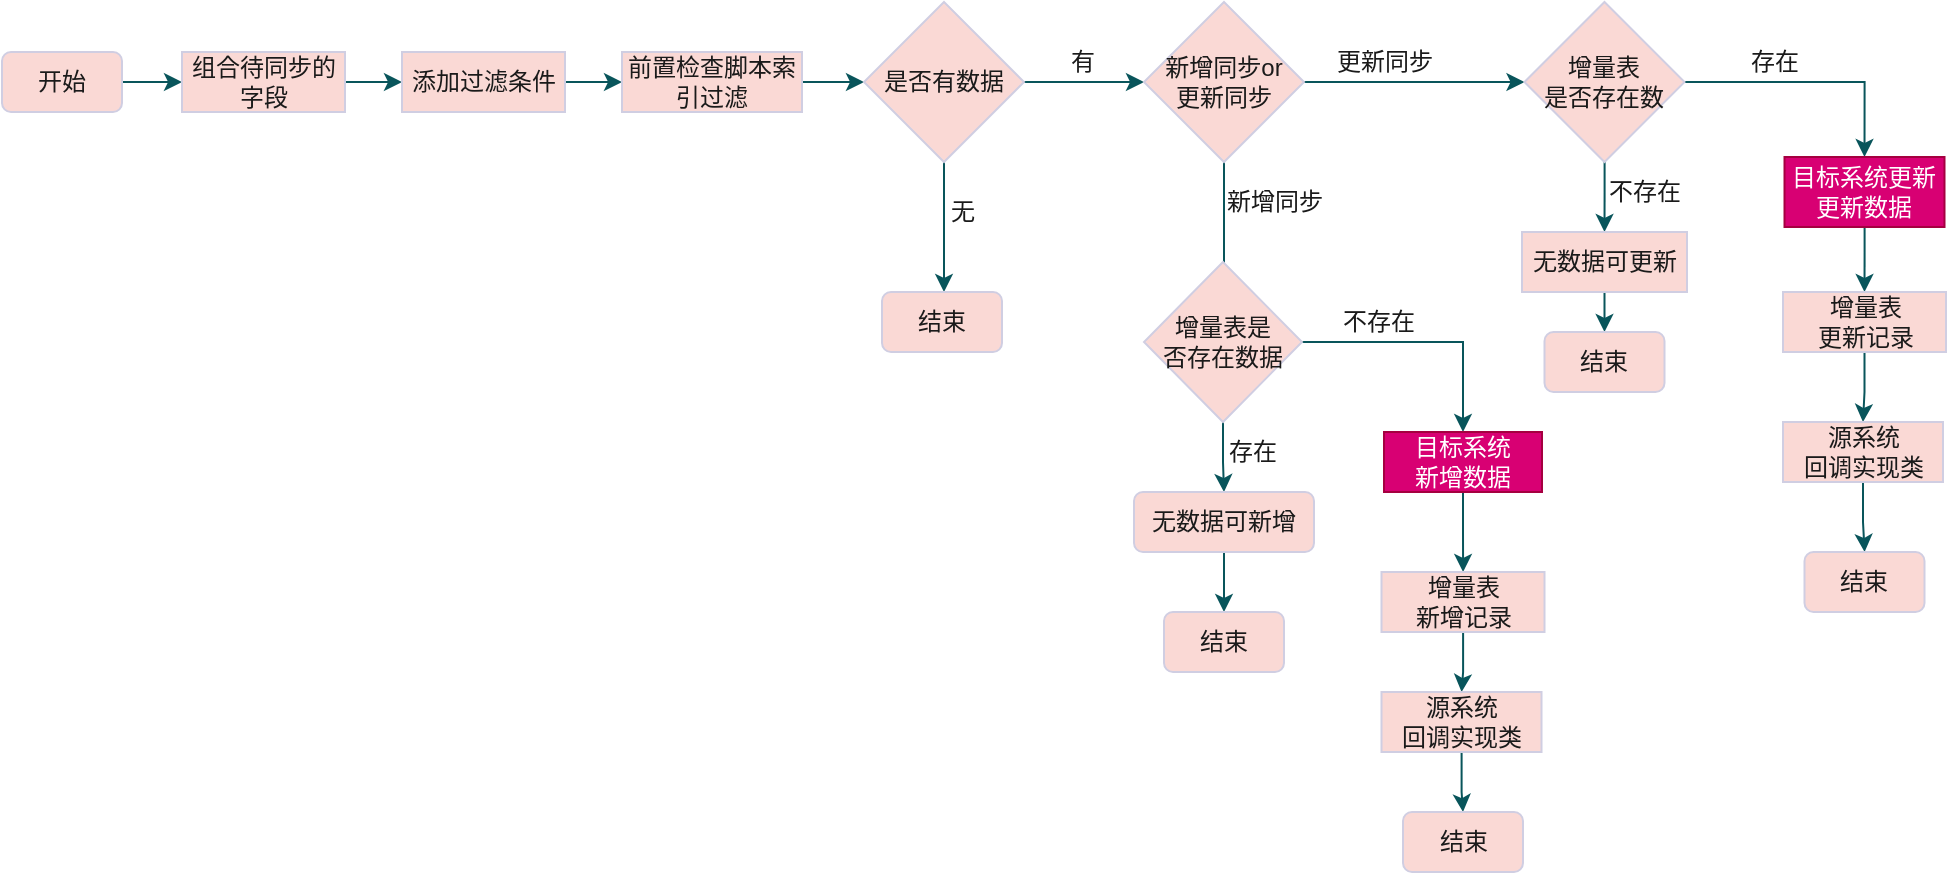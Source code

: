 <mxfile version="20.2.3" type="github">
  <diagram id="C5RBs43oDa-KdzZeNtuy" name="Page-1">
    <mxGraphModel dx="1185" dy="635" grid="0" gridSize="10" guides="1" tooltips="1" connect="1" arrows="1" fold="1" page="1" pageScale="1" pageWidth="3300" pageHeight="4681" math="0" shadow="0">
      <root>
        <mxCell id="WIyWlLk6GJQsqaUBKTNV-0" />
        <mxCell id="WIyWlLk6GJQsqaUBKTNV-1" parent="WIyWlLk6GJQsqaUBKTNV-0" />
        <mxCell id="G-rMViF2tf2wTQ_mAy4l-74" value="" style="edgeStyle=orthogonalEdgeStyle;rounded=0;orthogonalLoop=1;jettySize=auto;html=1;strokeColor=#09555B;fontColor=#1A1A1A;" edge="1" parent="WIyWlLk6GJQsqaUBKTNV-1" source="G-rMViF2tf2wTQ_mAy4l-0" target="G-rMViF2tf2wTQ_mAy4l-71">
          <mxGeometry relative="1" as="geometry" />
        </mxCell>
        <mxCell id="G-rMViF2tf2wTQ_mAy4l-0" value="开始" style="rounded=1;whiteSpace=wrap;html=1;fillColor=#FAD9D5;strokeColor=#D0CEE2;fontColor=#1A1A1A;" vertex="1" parent="WIyWlLk6GJQsqaUBKTNV-1">
          <mxGeometry x="60" y="310" width="60" height="30" as="geometry" />
        </mxCell>
        <mxCell id="G-rMViF2tf2wTQ_mAy4l-25" style="edgeStyle=orthogonalEdgeStyle;rounded=0;orthogonalLoop=1;jettySize=auto;html=1;exitX=1;exitY=0.5;exitDx=0;exitDy=0;entryX=0;entryY=0.5;entryDx=0;entryDy=0;strokeColor=#09555B;fontColor=#1A1A1A;" edge="1" parent="WIyWlLk6GJQsqaUBKTNV-1" target="G-rMViF2tf2wTQ_mAy4l-5">
          <mxGeometry relative="1" as="geometry">
            <mxPoint x="459" y="325" as="sourcePoint" />
          </mxGeometry>
        </mxCell>
        <mxCell id="G-rMViF2tf2wTQ_mAy4l-14" value="" style="edgeStyle=orthogonalEdgeStyle;rounded=0;orthogonalLoop=1;jettySize=auto;html=1;strokeColor=#09555B;fontColor=#1A1A1A;" edge="1" parent="WIyWlLk6GJQsqaUBKTNV-1" source="G-rMViF2tf2wTQ_mAy4l-5">
          <mxGeometry relative="1" as="geometry">
            <mxPoint x="631" y="325" as="targetPoint" />
          </mxGeometry>
        </mxCell>
        <mxCell id="G-rMViF2tf2wTQ_mAy4l-16" style="edgeStyle=orthogonalEdgeStyle;rounded=0;orthogonalLoop=1;jettySize=auto;html=1;entryX=0.5;entryY=0;entryDx=0;entryDy=0;strokeColor=#09555B;fontColor=#1A1A1A;" edge="1" parent="WIyWlLk6GJQsqaUBKTNV-1" source="G-rMViF2tf2wTQ_mAy4l-5">
          <mxGeometry relative="1" as="geometry">
            <mxPoint x="531" y="430" as="targetPoint" />
            <Array as="points">
              <mxPoint x="531" y="390" />
              <mxPoint x="531" y="390" />
            </Array>
          </mxGeometry>
        </mxCell>
        <mxCell id="G-rMViF2tf2wTQ_mAy4l-5" value="是否有数据" style="rhombus;whiteSpace=wrap;html=1;fillColor=#FAD9D5;strokeColor=#D0CEE2;fontColor=#1A1A1A;" vertex="1" parent="WIyWlLk6GJQsqaUBKTNV-1">
          <mxGeometry x="491" y="285" width="80" height="80" as="geometry" />
        </mxCell>
        <mxCell id="G-rMViF2tf2wTQ_mAy4l-17" value="无" style="text;html=1;align=center;verticalAlign=middle;resizable=0;points=[];autosize=1;strokeColor=none;fillColor=none;fontColor=#1A1A1A;" vertex="1" parent="WIyWlLk6GJQsqaUBKTNV-1">
          <mxGeometry x="520" y="375" width="40" height="30" as="geometry" />
        </mxCell>
        <mxCell id="G-rMViF2tf2wTQ_mAy4l-18" value="有" style="text;html=1;align=center;verticalAlign=middle;resizable=0;points=[];autosize=1;strokeColor=none;fillColor=none;fontColor=#1A1A1A;" vertex="1" parent="WIyWlLk6GJQsqaUBKTNV-1">
          <mxGeometry x="580" y="300" width="40" height="30" as="geometry" />
        </mxCell>
        <mxCell id="G-rMViF2tf2wTQ_mAy4l-20" style="edgeStyle=orthogonalEdgeStyle;rounded=0;orthogonalLoop=1;jettySize=auto;html=1;strokeColor=#09555B;fontColor=#1A1A1A;" edge="1" parent="WIyWlLk6GJQsqaUBKTNV-1" source="G-rMViF2tf2wTQ_mAy4l-19">
          <mxGeometry relative="1" as="geometry">
            <mxPoint x="671" y="430.0" as="targetPoint" />
          </mxGeometry>
        </mxCell>
        <mxCell id="G-rMViF2tf2wTQ_mAy4l-22" style="edgeStyle=orthogonalEdgeStyle;rounded=0;orthogonalLoop=1;jettySize=auto;html=1;entryX=0;entryY=0.5;entryDx=0;entryDy=0;strokeColor=#09555B;fontColor=#1A1A1A;" edge="1" parent="WIyWlLk6GJQsqaUBKTNV-1" source="G-rMViF2tf2wTQ_mAy4l-19" target="G-rMViF2tf2wTQ_mAy4l-24">
          <mxGeometry relative="1" as="geometry">
            <mxPoint x="800" y="325" as="targetPoint" />
          </mxGeometry>
        </mxCell>
        <mxCell id="G-rMViF2tf2wTQ_mAy4l-19" value="新增同步or&lt;br&gt;更新同步" style="rhombus;whiteSpace=wrap;html=1;fillColor=#FAD9D5;strokeColor=#D0CEE2;fontColor=#1A1A1A;" vertex="1" parent="WIyWlLk6GJQsqaUBKTNV-1">
          <mxGeometry x="631" y="285" width="80" height="80" as="geometry" />
        </mxCell>
        <mxCell id="G-rMViF2tf2wTQ_mAy4l-21" value="新增同步" style="text;html=1;align=center;verticalAlign=middle;resizable=0;points=[];autosize=1;strokeColor=none;fillColor=none;fontColor=#1A1A1A;" vertex="1" parent="WIyWlLk6GJQsqaUBKTNV-1">
          <mxGeometry x="661" y="370" width="70" height="30" as="geometry" />
        </mxCell>
        <mxCell id="G-rMViF2tf2wTQ_mAy4l-32" style="edgeStyle=orthogonalEdgeStyle;rounded=0;orthogonalLoop=1;jettySize=auto;html=1;entryX=0.5;entryY=0;entryDx=0;entryDy=0;strokeColor=#09555B;fontColor=#1A1A1A;" edge="1" parent="WIyWlLk6GJQsqaUBKTNV-1" source="G-rMViF2tf2wTQ_mAy4l-23" target="G-rMViF2tf2wTQ_mAy4l-28">
          <mxGeometry relative="1" as="geometry" />
        </mxCell>
        <mxCell id="G-rMViF2tf2wTQ_mAy4l-52" style="edgeStyle=orthogonalEdgeStyle;rounded=0;orthogonalLoop=1;jettySize=auto;html=1;entryX=0.5;entryY=0;entryDx=0;entryDy=0;strokeColor=#09555B;fontColor=#1A1A1A;" edge="1" parent="WIyWlLk6GJQsqaUBKTNV-1" source="G-rMViF2tf2wTQ_mAy4l-23" target="G-rMViF2tf2wTQ_mAy4l-35">
          <mxGeometry relative="1" as="geometry" />
        </mxCell>
        <mxCell id="G-rMViF2tf2wTQ_mAy4l-23" value="增量表是&lt;br&gt;否存在数据" style="rhombus;whiteSpace=wrap;html=1;fillColor=#FAD9D5;strokeColor=#D0CEE2;fontColor=#1A1A1A;" vertex="1" parent="WIyWlLk6GJQsqaUBKTNV-1">
          <mxGeometry x="631" y="415" width="79" height="80" as="geometry" />
        </mxCell>
        <mxCell id="G-rMViF2tf2wTQ_mAy4l-46" style="edgeStyle=orthogonalEdgeStyle;rounded=0;orthogonalLoop=1;jettySize=auto;html=1;entryX=0.5;entryY=0;entryDx=0;entryDy=0;strokeColor=#09555B;fontColor=#1A1A1A;" edge="1" parent="WIyWlLk6GJQsqaUBKTNV-1" source="G-rMViF2tf2wTQ_mAy4l-24" target="G-rMViF2tf2wTQ_mAy4l-47">
          <mxGeometry relative="1" as="geometry">
            <mxPoint x="861.25" y="400" as="targetPoint" />
          </mxGeometry>
        </mxCell>
        <mxCell id="G-rMViF2tf2wTQ_mAy4l-63" style="edgeStyle=orthogonalEdgeStyle;rounded=0;orthogonalLoop=1;jettySize=auto;html=1;entryX=0.5;entryY=0;entryDx=0;entryDy=0;strokeColor=#09555B;fontColor=#1A1A1A;" edge="1" parent="WIyWlLk6GJQsqaUBKTNV-1" source="G-rMViF2tf2wTQ_mAy4l-24" target="G-rMViF2tf2wTQ_mAy4l-55">
          <mxGeometry relative="1" as="geometry" />
        </mxCell>
        <mxCell id="G-rMViF2tf2wTQ_mAy4l-24" value="增量表&lt;br&gt;是否存在数" style="rhombus;whiteSpace=wrap;html=1;fillColor=#FAD9D5;strokeColor=#D0CEE2;fontColor=#1A1A1A;" vertex="1" parent="WIyWlLk6GJQsqaUBKTNV-1">
          <mxGeometry x="821.25" y="285" width="80" height="80" as="geometry" />
        </mxCell>
        <mxCell id="G-rMViF2tf2wTQ_mAy4l-33" value="" style="edgeStyle=orthogonalEdgeStyle;rounded=0;orthogonalLoop=1;jettySize=auto;html=1;strokeColor=#09555B;fontColor=#1A1A1A;" edge="1" parent="WIyWlLk6GJQsqaUBKTNV-1" source="G-rMViF2tf2wTQ_mAy4l-28">
          <mxGeometry relative="1" as="geometry">
            <mxPoint x="671" y="590" as="targetPoint" />
          </mxGeometry>
        </mxCell>
        <mxCell id="G-rMViF2tf2wTQ_mAy4l-28" value="无数据可新增" style="rounded=1;whiteSpace=wrap;html=1;fillColor=#FAD9D5;strokeColor=#D0CEE2;fontColor=#1A1A1A;" vertex="1" parent="WIyWlLk6GJQsqaUBKTNV-1">
          <mxGeometry x="626" y="530" width="90" height="30" as="geometry" />
        </mxCell>
        <mxCell id="G-rMViF2tf2wTQ_mAy4l-34" value="存在" style="text;html=1;align=center;verticalAlign=middle;resizable=0;points=[];autosize=1;strokeColor=none;fillColor=none;fontColor=#1A1A1A;" vertex="1" parent="WIyWlLk6GJQsqaUBKTNV-1">
          <mxGeometry x="660" y="495" width="50" height="30" as="geometry" />
        </mxCell>
        <mxCell id="G-rMViF2tf2wTQ_mAy4l-39" value="" style="edgeStyle=orthogonalEdgeStyle;rounded=0;orthogonalLoop=1;jettySize=auto;html=1;strokeColor=#09555B;fontColor=#1A1A1A;" edge="1" parent="WIyWlLk6GJQsqaUBKTNV-1" source="G-rMViF2tf2wTQ_mAy4l-35" target="G-rMViF2tf2wTQ_mAy4l-38">
          <mxGeometry relative="1" as="geometry" />
        </mxCell>
        <mxCell id="G-rMViF2tf2wTQ_mAy4l-35" value="目标系统&lt;br&gt;新增数据" style="whiteSpace=wrap;html=1;fillColor=#d80073;strokeColor=#A50040;fontColor=#ffffff;" vertex="1" parent="WIyWlLk6GJQsqaUBKTNV-1">
          <mxGeometry x="751" y="500" width="79" height="30" as="geometry" />
        </mxCell>
        <mxCell id="G-rMViF2tf2wTQ_mAy4l-37" value="不存在" style="text;html=1;align=center;verticalAlign=middle;resizable=0;points=[];autosize=1;strokeColor=none;fillColor=none;fontColor=#1A1A1A;" vertex="1" parent="WIyWlLk6GJQsqaUBKTNV-1">
          <mxGeometry x="718" y="430" width="60" height="30" as="geometry" />
        </mxCell>
        <mxCell id="G-rMViF2tf2wTQ_mAy4l-50" value="" style="edgeStyle=orthogonalEdgeStyle;rounded=0;orthogonalLoop=1;jettySize=auto;html=1;strokeColor=#09555B;fontColor=#1A1A1A;" edge="1" parent="WIyWlLk6GJQsqaUBKTNV-1" source="G-rMViF2tf2wTQ_mAy4l-38" target="G-rMViF2tf2wTQ_mAy4l-41">
          <mxGeometry relative="1" as="geometry" />
        </mxCell>
        <mxCell id="G-rMViF2tf2wTQ_mAy4l-38" value="增量表&lt;br&gt;新增记录" style="whiteSpace=wrap;html=1;fillColor=#FAD9D5;strokeColor=#D0CEE2;fontColor=#1A1A1A;" vertex="1" parent="WIyWlLk6GJQsqaUBKTNV-1">
          <mxGeometry x="749.75" y="570" width="81.5" height="30" as="geometry" />
        </mxCell>
        <mxCell id="G-rMViF2tf2wTQ_mAy4l-67" value="" style="edgeStyle=orthogonalEdgeStyle;rounded=0;orthogonalLoop=1;jettySize=auto;html=1;strokeColor=#09555B;fontColor=#1A1A1A;" edge="1" parent="WIyWlLk6GJQsqaUBKTNV-1" source="G-rMViF2tf2wTQ_mAy4l-41" target="G-rMViF2tf2wTQ_mAy4l-64">
          <mxGeometry relative="1" as="geometry" />
        </mxCell>
        <mxCell id="G-rMViF2tf2wTQ_mAy4l-41" value="源系统&lt;br&gt;回调实现类" style="whiteSpace=wrap;html=1;fillColor=#FAD9D5;strokeColor=#D0CEE2;fontColor=#1A1A1A;" vertex="1" parent="WIyWlLk6GJQsqaUBKTNV-1">
          <mxGeometry x="749.75" y="630" width="80" height="30" as="geometry" />
        </mxCell>
        <mxCell id="G-rMViF2tf2wTQ_mAy4l-43" value="更新同步" style="text;html=1;align=center;verticalAlign=middle;resizable=0;points=[];autosize=1;strokeColor=none;fillColor=none;fontColor=#1A1A1A;" vertex="1" parent="WIyWlLk6GJQsqaUBKTNV-1">
          <mxGeometry x="716" y="300" width="70" height="30" as="geometry" />
        </mxCell>
        <mxCell id="G-rMViF2tf2wTQ_mAy4l-54" value="" style="edgeStyle=orthogonalEdgeStyle;rounded=0;orthogonalLoop=1;jettySize=auto;html=1;strokeColor=#09555B;fontColor=#1A1A1A;" edge="1" parent="WIyWlLk6GJQsqaUBKTNV-1" source="G-rMViF2tf2wTQ_mAy4l-47" target="G-rMViF2tf2wTQ_mAy4l-53">
          <mxGeometry relative="1" as="geometry" />
        </mxCell>
        <mxCell id="G-rMViF2tf2wTQ_mAy4l-47" value="无数据可更新" style="rounded=0;whiteSpace=wrap;html=1;fillColor=#FAD9D5;strokeColor=#D0CEE2;fontColor=#1A1A1A;" vertex="1" parent="WIyWlLk6GJQsqaUBKTNV-1">
          <mxGeometry x="820" y="400" width="82.5" height="30" as="geometry" />
        </mxCell>
        <mxCell id="G-rMViF2tf2wTQ_mAy4l-48" value="不存在" style="text;html=1;align=center;verticalAlign=middle;resizable=0;points=[];autosize=1;strokeColor=none;fillColor=none;fontColor=#1A1A1A;" vertex="1" parent="WIyWlLk6GJQsqaUBKTNV-1">
          <mxGeometry x="851.25" y="365" width="60" height="30" as="geometry" />
        </mxCell>
        <mxCell id="G-rMViF2tf2wTQ_mAy4l-53" value="结束" style="rounded=1;whiteSpace=wrap;html=1;fillColor=#FAD9D5;strokeColor=#D0CEE2;fontColor=#1A1A1A;" vertex="1" parent="WIyWlLk6GJQsqaUBKTNV-1">
          <mxGeometry x="831.25" y="450" width="60" height="30" as="geometry" />
        </mxCell>
        <mxCell id="G-rMViF2tf2wTQ_mAy4l-62" style="edgeStyle=orthogonalEdgeStyle;rounded=0;orthogonalLoop=1;jettySize=auto;html=1;entryX=0.5;entryY=0;entryDx=0;entryDy=0;strokeColor=#09555B;fontColor=#1A1A1A;" edge="1" parent="WIyWlLk6GJQsqaUBKTNV-1" source="G-rMViF2tf2wTQ_mAy4l-55" target="G-rMViF2tf2wTQ_mAy4l-59">
          <mxGeometry relative="1" as="geometry" />
        </mxCell>
        <mxCell id="G-rMViF2tf2wTQ_mAy4l-55" value="目标系统更新更新数据" style="whiteSpace=wrap;html=1;fillColor=#d80073;strokeColor=#A50040;fontColor=#ffffff;" vertex="1" parent="WIyWlLk6GJQsqaUBKTNV-1">
          <mxGeometry x="951.25" y="362.5" width="80" height="35" as="geometry" />
        </mxCell>
        <mxCell id="G-rMViF2tf2wTQ_mAy4l-57" value="存在" style="text;html=1;align=center;verticalAlign=middle;resizable=0;points=[];autosize=1;strokeColor=none;fillColor=none;fontColor=#1A1A1A;" vertex="1" parent="WIyWlLk6GJQsqaUBKTNV-1">
          <mxGeometry x="921.25" y="300" width="50" height="30" as="geometry" />
        </mxCell>
        <mxCell id="G-rMViF2tf2wTQ_mAy4l-58" value="" style="edgeStyle=orthogonalEdgeStyle;rounded=0;orthogonalLoop=1;jettySize=auto;html=1;strokeColor=#09555B;fontColor=#1A1A1A;" edge="1" parent="WIyWlLk6GJQsqaUBKTNV-1" source="G-rMViF2tf2wTQ_mAy4l-59" target="G-rMViF2tf2wTQ_mAy4l-60">
          <mxGeometry relative="1" as="geometry" />
        </mxCell>
        <mxCell id="G-rMViF2tf2wTQ_mAy4l-59" value="增量表&lt;br&gt;更新记录" style="whiteSpace=wrap;html=1;fillColor=#FAD9D5;strokeColor=#D0CEE2;fontColor=#1A1A1A;" vertex="1" parent="WIyWlLk6GJQsqaUBKTNV-1">
          <mxGeometry x="950.5" y="430" width="81.5" height="30" as="geometry" />
        </mxCell>
        <mxCell id="G-rMViF2tf2wTQ_mAy4l-66" value="" style="edgeStyle=orthogonalEdgeStyle;rounded=0;orthogonalLoop=1;jettySize=auto;html=1;strokeColor=#09555B;fontColor=#1A1A1A;" edge="1" parent="WIyWlLk6GJQsqaUBKTNV-1" source="G-rMViF2tf2wTQ_mAy4l-60" target="G-rMViF2tf2wTQ_mAy4l-65">
          <mxGeometry relative="1" as="geometry" />
        </mxCell>
        <mxCell id="G-rMViF2tf2wTQ_mAy4l-60" value="源系统&lt;br&gt;回调实现类" style="whiteSpace=wrap;html=1;fillColor=#FAD9D5;strokeColor=#D0CEE2;fontColor=#1A1A1A;" vertex="1" parent="WIyWlLk6GJQsqaUBKTNV-1">
          <mxGeometry x="950.5" y="495" width="80" height="30" as="geometry" />
        </mxCell>
        <mxCell id="G-rMViF2tf2wTQ_mAy4l-64" value="结束" style="rounded=1;whiteSpace=wrap;html=1;fillColor=#FAD9D5;strokeColor=#D0CEE2;fontColor=#1A1A1A;" vertex="1" parent="WIyWlLk6GJQsqaUBKTNV-1">
          <mxGeometry x="760.5" y="690" width="60" height="30" as="geometry" />
        </mxCell>
        <mxCell id="G-rMViF2tf2wTQ_mAy4l-65" value="结束" style="rounded=1;whiteSpace=wrap;html=1;fillColor=#FAD9D5;strokeColor=#D0CEE2;fontColor=#1A1A1A;" vertex="1" parent="WIyWlLk6GJQsqaUBKTNV-1">
          <mxGeometry x="961.25" y="560" width="60" height="30" as="geometry" />
        </mxCell>
        <mxCell id="G-rMViF2tf2wTQ_mAy4l-68" value="结束" style="rounded=1;whiteSpace=wrap;html=1;fillColor=#FAD9D5;strokeColor=#D0CEE2;fontColor=#1A1A1A;" vertex="1" parent="WIyWlLk6GJQsqaUBKTNV-1">
          <mxGeometry x="641" y="590" width="60" height="30" as="geometry" />
        </mxCell>
        <mxCell id="G-rMViF2tf2wTQ_mAy4l-69" value="结束" style="rounded=1;whiteSpace=wrap;html=1;fillColor=#FAD9D5;strokeColor=#D0CEE2;fontColor=#1A1A1A;" vertex="1" parent="WIyWlLk6GJQsqaUBKTNV-1">
          <mxGeometry x="500" y="430" width="60" height="30" as="geometry" />
        </mxCell>
        <mxCell id="G-rMViF2tf2wTQ_mAy4l-75" value="" style="edgeStyle=orthogonalEdgeStyle;rounded=0;orthogonalLoop=1;jettySize=auto;html=1;strokeColor=#09555B;fontColor=#1A1A1A;" edge="1" parent="WIyWlLk6GJQsqaUBKTNV-1" source="G-rMViF2tf2wTQ_mAy4l-71" target="G-rMViF2tf2wTQ_mAy4l-72">
          <mxGeometry relative="1" as="geometry" />
        </mxCell>
        <mxCell id="G-rMViF2tf2wTQ_mAy4l-71" value="组合待同步的字段" style="whiteSpace=wrap;html=1;fillColor=#FAD9D5;strokeColor=#D0CEE2;fontColor=#1A1A1A;" vertex="1" parent="WIyWlLk6GJQsqaUBKTNV-1">
          <mxGeometry x="150" y="310" width="81.5" height="30" as="geometry" />
        </mxCell>
        <mxCell id="G-rMViF2tf2wTQ_mAy4l-76" value="" style="edgeStyle=orthogonalEdgeStyle;rounded=0;orthogonalLoop=1;jettySize=auto;html=1;strokeColor=#09555B;fontColor=#1A1A1A;" edge="1" parent="WIyWlLk6GJQsqaUBKTNV-1" source="G-rMViF2tf2wTQ_mAy4l-72" target="G-rMViF2tf2wTQ_mAy4l-73">
          <mxGeometry relative="1" as="geometry" />
        </mxCell>
        <mxCell id="G-rMViF2tf2wTQ_mAy4l-72" value="添加过滤条件" style="whiteSpace=wrap;html=1;fillColor=#FAD9D5;strokeColor=#D0CEE2;fontColor=#1A1A1A;" vertex="1" parent="WIyWlLk6GJQsqaUBKTNV-1">
          <mxGeometry x="260" y="310" width="81.5" height="30" as="geometry" />
        </mxCell>
        <mxCell id="G-rMViF2tf2wTQ_mAy4l-73" value="前置检查脚本索引过滤" style="whiteSpace=wrap;html=1;fillColor=#FAD9D5;strokeColor=#D0CEE2;fontColor=#1A1A1A;" vertex="1" parent="WIyWlLk6GJQsqaUBKTNV-1">
          <mxGeometry x="370" y="310" width="90" height="30" as="geometry" />
        </mxCell>
      </root>
    </mxGraphModel>
  </diagram>
</mxfile>
